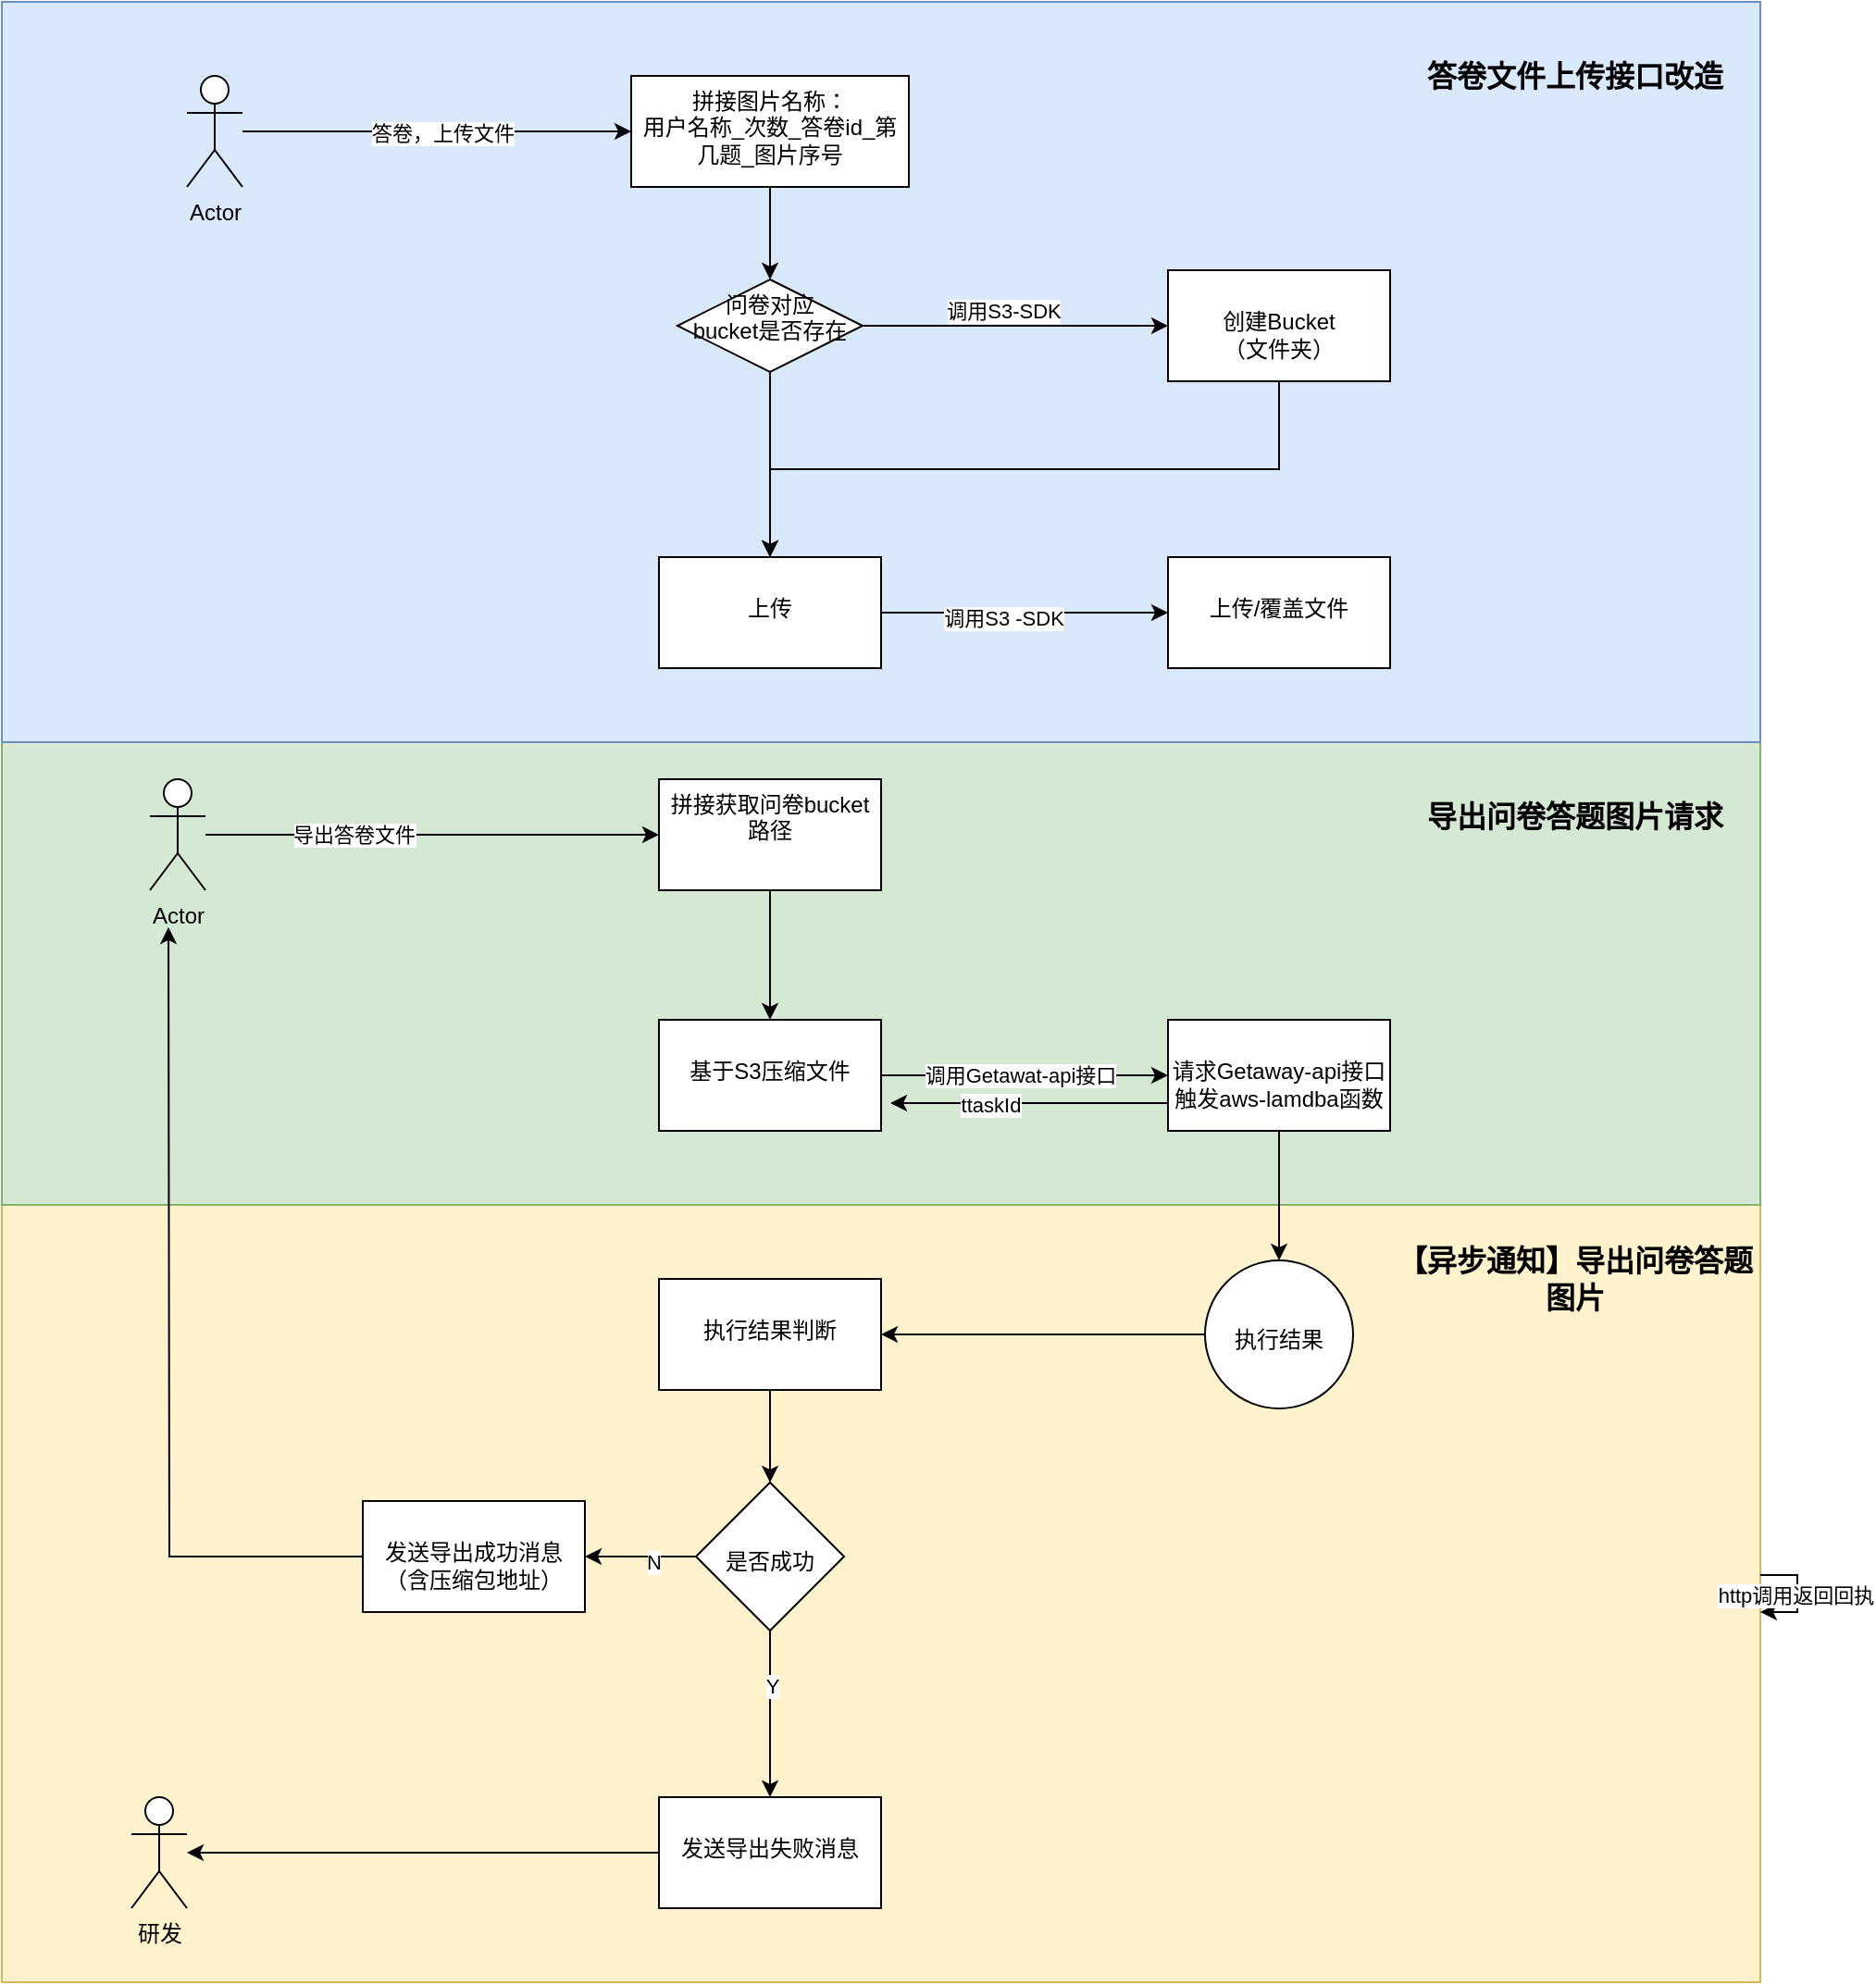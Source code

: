 <mxfile version="22.1.4" type="github">
  <diagram name="第 1 页" id="08leVwi5jezdS8SKqLEw">
    <mxGraphModel dx="2698" dy="1179" grid="1" gridSize="10" guides="1" tooltips="1" connect="1" arrows="1" fold="1" page="1" pageScale="1" pageWidth="827" pageHeight="1169" math="0" shadow="0">
      <root>
        <mxCell id="0" />
        <mxCell id="1" parent="0" />
        <mxCell id="lMnhZXp2UZzIvQjh0jQ3-65" value="" style="rounded=0;whiteSpace=wrap;html=1;fillColor=#fff2cc;strokeColor=#d6b656;" vertex="1" parent="1">
          <mxGeometry x="-150" y="770" width="950" height="420" as="geometry" />
        </mxCell>
        <mxCell id="lMnhZXp2UZzIvQjh0jQ3-64" value="" style="rounded=0;whiteSpace=wrap;html=1;fillColor=#d5e8d4;strokeColor=#82b366;" vertex="1" parent="1">
          <mxGeometry x="-150" y="520" width="950" height="250" as="geometry" />
        </mxCell>
        <mxCell id="lMnhZXp2UZzIvQjh0jQ3-63" value="" style="rounded=0;whiteSpace=wrap;html=1;fillColor=#dae8fc;strokeColor=#6c8ebf;" vertex="1" parent="1">
          <mxGeometry x="-150" y="120" width="950" height="400" as="geometry" />
        </mxCell>
        <mxCell id="lMnhZXp2UZzIvQjh0jQ3-4" value="" style="edgeStyle=orthogonalEdgeStyle;rounded=0;orthogonalLoop=1;jettySize=auto;html=1;" edge="1" parent="1" source="lMnhZXp2UZzIvQjh0jQ3-2" target="lMnhZXp2UZzIvQjh0jQ3-3">
          <mxGeometry relative="1" as="geometry" />
        </mxCell>
        <mxCell id="lMnhZXp2UZzIvQjh0jQ3-5" value="答卷，上传文件" style="edgeLabel;html=1;align=center;verticalAlign=middle;resizable=0;points=[];" vertex="1" connectable="0" parent="lMnhZXp2UZzIvQjh0jQ3-4">
          <mxGeometry x="0.03" y="-1" relative="1" as="geometry">
            <mxPoint as="offset" />
          </mxGeometry>
        </mxCell>
        <mxCell id="lMnhZXp2UZzIvQjh0jQ3-2" value="Actor" style="shape=umlActor;verticalLabelPosition=bottom;verticalAlign=top;html=1;outlineConnect=0;" vertex="1" parent="1">
          <mxGeometry x="-50" y="160" width="30" height="60" as="geometry" />
        </mxCell>
        <mxCell id="lMnhZXp2UZzIvQjh0jQ3-7" value="" style="edgeStyle=orthogonalEdgeStyle;rounded=0;orthogonalLoop=1;jettySize=auto;html=1;" edge="1" parent="1" source="lMnhZXp2UZzIvQjh0jQ3-3" target="lMnhZXp2UZzIvQjh0jQ3-6">
          <mxGeometry relative="1" as="geometry" />
        </mxCell>
        <mxCell id="lMnhZXp2UZzIvQjh0jQ3-3" value="拼接图片名称：&lt;br&gt;用户名称_次数_答卷id_第几题_图片序号" style="whiteSpace=wrap;html=1;verticalAlign=top;" vertex="1" parent="1">
          <mxGeometry x="190" y="160" width="150" height="60" as="geometry" />
        </mxCell>
        <mxCell id="lMnhZXp2UZzIvQjh0jQ3-9" value="" style="edgeStyle=orthogonalEdgeStyle;rounded=0;orthogonalLoop=1;jettySize=auto;html=1;" edge="1" parent="1" source="lMnhZXp2UZzIvQjh0jQ3-6" target="lMnhZXp2UZzIvQjh0jQ3-8">
          <mxGeometry relative="1" as="geometry" />
        </mxCell>
        <mxCell id="lMnhZXp2UZzIvQjh0jQ3-10" value="调用S3-SDK" style="edgeLabel;html=1;align=center;verticalAlign=middle;resizable=0;points=[];" vertex="1" connectable="0" parent="lMnhZXp2UZzIvQjh0jQ3-9">
          <mxGeometry x="-0.371" y="8" relative="1" as="geometry">
            <mxPoint x="24" as="offset" />
          </mxGeometry>
        </mxCell>
        <mxCell id="lMnhZXp2UZzIvQjh0jQ3-12" value="" style="edgeStyle=orthogonalEdgeStyle;rounded=0;orthogonalLoop=1;jettySize=auto;html=1;" edge="1" parent="1" source="lMnhZXp2UZzIvQjh0jQ3-6" target="lMnhZXp2UZzIvQjh0jQ3-11">
          <mxGeometry relative="1" as="geometry" />
        </mxCell>
        <mxCell id="lMnhZXp2UZzIvQjh0jQ3-6" value="问卷对应&lt;br&gt;bucket是否存在" style="rhombus;whiteSpace=wrap;html=1;verticalAlign=top;" vertex="1" parent="1">
          <mxGeometry x="215" y="270" width="100" height="50" as="geometry" />
        </mxCell>
        <mxCell id="lMnhZXp2UZzIvQjh0jQ3-15" style="edgeStyle=orthogonalEdgeStyle;rounded=0;orthogonalLoop=1;jettySize=auto;html=1;exitX=0.5;exitY=1;exitDx=0;exitDy=0;entryX=0.5;entryY=0;entryDx=0;entryDy=0;" edge="1" parent="1" source="lMnhZXp2UZzIvQjh0jQ3-8" target="lMnhZXp2UZzIvQjh0jQ3-11">
          <mxGeometry relative="1" as="geometry" />
        </mxCell>
        <mxCell id="lMnhZXp2UZzIvQjh0jQ3-8" value="&lt;br&gt;创建Bucket&lt;br&gt;（文件夹）" style="whiteSpace=wrap;html=1;verticalAlign=top;" vertex="1" parent="1">
          <mxGeometry x="480" y="265" width="120" height="60" as="geometry" />
        </mxCell>
        <mxCell id="lMnhZXp2UZzIvQjh0jQ3-30" value="" style="edgeStyle=orthogonalEdgeStyle;rounded=0;orthogonalLoop=1;jettySize=auto;html=1;" edge="1" parent="1" source="lMnhZXp2UZzIvQjh0jQ3-11" target="lMnhZXp2UZzIvQjh0jQ3-29">
          <mxGeometry relative="1" as="geometry" />
        </mxCell>
        <mxCell id="lMnhZXp2UZzIvQjh0jQ3-31" value="调用S3 -SDK" style="edgeLabel;html=1;align=center;verticalAlign=middle;resizable=0;points=[];" vertex="1" connectable="0" parent="lMnhZXp2UZzIvQjh0jQ3-30">
          <mxGeometry x="-0.148" y="-3" relative="1" as="geometry">
            <mxPoint as="offset" />
          </mxGeometry>
        </mxCell>
        <mxCell id="lMnhZXp2UZzIvQjh0jQ3-11" value="&lt;br&gt;上传" style="whiteSpace=wrap;html=1;verticalAlign=top;" vertex="1" parent="1">
          <mxGeometry x="205" y="420" width="120" height="60" as="geometry" />
        </mxCell>
        <mxCell id="lMnhZXp2UZzIvQjh0jQ3-18" value="" style="edgeStyle=orthogonalEdgeStyle;rounded=0;orthogonalLoop=1;jettySize=auto;html=1;" edge="1" parent="1" source="lMnhZXp2UZzIvQjh0jQ3-16" target="lMnhZXp2UZzIvQjh0jQ3-17">
          <mxGeometry relative="1" as="geometry" />
        </mxCell>
        <mxCell id="lMnhZXp2UZzIvQjh0jQ3-19" value="导出答卷文件" style="edgeLabel;html=1;align=center;verticalAlign=middle;resizable=0;points=[];" vertex="1" connectable="0" parent="lMnhZXp2UZzIvQjh0jQ3-18">
          <mxGeometry x="-0.543" y="-9" relative="1" as="geometry">
            <mxPoint x="24" y="-9" as="offset" />
          </mxGeometry>
        </mxCell>
        <mxCell id="lMnhZXp2UZzIvQjh0jQ3-16" value="Actor" style="shape=umlActor;verticalLabelPosition=bottom;verticalAlign=top;html=1;outlineConnect=0;" vertex="1" parent="1">
          <mxGeometry x="-70" y="540" width="30" height="60" as="geometry" />
        </mxCell>
        <mxCell id="lMnhZXp2UZzIvQjh0jQ3-21" value="" style="edgeStyle=orthogonalEdgeStyle;rounded=0;orthogonalLoop=1;jettySize=auto;html=1;" edge="1" parent="1" source="lMnhZXp2UZzIvQjh0jQ3-17" target="lMnhZXp2UZzIvQjh0jQ3-20">
          <mxGeometry relative="1" as="geometry" />
        </mxCell>
        <mxCell id="lMnhZXp2UZzIvQjh0jQ3-17" value="拼接获取问卷bucket路径" style="whiteSpace=wrap;html=1;verticalAlign=top;" vertex="1" parent="1">
          <mxGeometry x="205" y="540" width="120" height="60" as="geometry" />
        </mxCell>
        <mxCell id="lMnhZXp2UZzIvQjh0jQ3-34" value="" style="edgeStyle=orthogonalEdgeStyle;rounded=0;orthogonalLoop=1;jettySize=auto;html=1;" edge="1" parent="1" source="lMnhZXp2UZzIvQjh0jQ3-20" target="lMnhZXp2UZzIvQjh0jQ3-33">
          <mxGeometry relative="1" as="geometry" />
        </mxCell>
        <mxCell id="lMnhZXp2UZzIvQjh0jQ3-35" value="调用Getawat-api接口" style="edgeLabel;html=1;align=center;verticalAlign=middle;resizable=0;points=[];" vertex="1" connectable="0" parent="lMnhZXp2UZzIvQjh0jQ3-34">
          <mxGeometry x="-0.419" relative="1" as="geometry">
            <mxPoint x="30" as="offset" />
          </mxGeometry>
        </mxCell>
        <mxCell id="lMnhZXp2UZzIvQjh0jQ3-20" value="&lt;br&gt;基于S3压缩文件" style="whiteSpace=wrap;html=1;verticalAlign=top;" vertex="1" parent="1">
          <mxGeometry x="205" y="670" width="120" height="60" as="geometry" />
        </mxCell>
        <mxCell id="lMnhZXp2UZzIvQjh0jQ3-29" value="&lt;br&gt;上传/覆盖文件" style="whiteSpace=wrap;html=1;verticalAlign=top;" vertex="1" parent="1">
          <mxGeometry x="480" y="420" width="120" height="60" as="geometry" />
        </mxCell>
        <mxCell id="lMnhZXp2UZzIvQjh0jQ3-36" style="edgeStyle=orthogonalEdgeStyle;rounded=0;orthogonalLoop=1;jettySize=auto;html=1;exitX=0;exitY=0.75;exitDx=0;exitDy=0;" edge="1" parent="1" source="lMnhZXp2UZzIvQjh0jQ3-33">
          <mxGeometry relative="1" as="geometry">
            <mxPoint x="330" y="715" as="targetPoint" />
          </mxGeometry>
        </mxCell>
        <mxCell id="lMnhZXp2UZzIvQjh0jQ3-37" value="ttaskId" style="edgeLabel;html=1;align=center;verticalAlign=middle;resizable=0;points=[];" vertex="1" connectable="0" parent="lMnhZXp2UZzIvQjh0jQ3-36">
          <mxGeometry x="0.289" relative="1" as="geometry">
            <mxPoint as="offset" />
          </mxGeometry>
        </mxCell>
        <mxCell id="lMnhZXp2UZzIvQjh0jQ3-41" value="" style="edgeStyle=orthogonalEdgeStyle;rounded=0;orthogonalLoop=1;jettySize=auto;html=1;" edge="1" parent="1" source="lMnhZXp2UZzIvQjh0jQ3-33" target="lMnhZXp2UZzIvQjh0jQ3-40">
          <mxGeometry relative="1" as="geometry" />
        </mxCell>
        <mxCell id="lMnhZXp2UZzIvQjh0jQ3-33" value="&lt;br&gt;请求Getaway-api接口&lt;br style=&quot;border-color: var(--border-color);&quot;&gt;触发aws-lamdba函数" style="whiteSpace=wrap;html=1;verticalAlign=top;" vertex="1" parent="1">
          <mxGeometry x="480" y="670" width="120" height="60" as="geometry" />
        </mxCell>
        <mxCell id="lMnhZXp2UZzIvQjh0jQ3-43" value="" style="edgeStyle=orthogonalEdgeStyle;rounded=0;orthogonalLoop=1;jettySize=auto;html=1;" edge="1" parent="1" source="lMnhZXp2UZzIvQjh0jQ3-65" target="lMnhZXp2UZzIvQjh0jQ3-65">
          <mxGeometry relative="1" as="geometry" />
        </mxCell>
        <mxCell id="lMnhZXp2UZzIvQjh0jQ3-44" value="http调用返回回执" style="edgeLabel;html=1;align=center;verticalAlign=middle;resizable=0;points=[];" vertex="1" connectable="0" parent="lMnhZXp2UZzIvQjh0jQ3-43">
          <mxGeometry x="0.04" y="-1" relative="1" as="geometry">
            <mxPoint as="offset" />
          </mxGeometry>
        </mxCell>
        <mxCell id="lMnhZXp2UZzIvQjh0jQ3-71" style="edgeStyle=orthogonalEdgeStyle;rounded=0;orthogonalLoop=1;jettySize=auto;html=1;exitX=0;exitY=0.5;exitDx=0;exitDy=0;entryX=1;entryY=0.5;entryDx=0;entryDy=0;" edge="1" parent="1" source="lMnhZXp2UZzIvQjh0jQ3-40" target="lMnhZXp2UZzIvQjh0jQ3-42">
          <mxGeometry relative="1" as="geometry" />
        </mxCell>
        <mxCell id="lMnhZXp2UZzIvQjh0jQ3-40" value="&lt;br&gt;&lt;br&gt;执行结果" style="ellipse;whiteSpace=wrap;html=1;verticalAlign=top;" vertex="1" parent="1">
          <mxGeometry x="500" y="800" width="80" height="80" as="geometry" />
        </mxCell>
        <mxCell id="lMnhZXp2UZzIvQjh0jQ3-46" value="" style="edgeStyle=orthogonalEdgeStyle;rounded=0;orthogonalLoop=1;jettySize=auto;html=1;" edge="1" parent="1" source="lMnhZXp2UZzIvQjh0jQ3-42" target="lMnhZXp2UZzIvQjh0jQ3-45">
          <mxGeometry relative="1" as="geometry" />
        </mxCell>
        <mxCell id="lMnhZXp2UZzIvQjh0jQ3-42" value="&lt;br&gt;执行结果判断" style="whiteSpace=wrap;html=1;verticalAlign=top;" vertex="1" parent="1">
          <mxGeometry x="205" y="810" width="120" height="60" as="geometry" />
        </mxCell>
        <mxCell id="lMnhZXp2UZzIvQjh0jQ3-55" value="" style="edgeStyle=orthogonalEdgeStyle;rounded=0;orthogonalLoop=1;jettySize=auto;html=1;" edge="1" parent="1" source="lMnhZXp2UZzIvQjh0jQ3-45" target="lMnhZXp2UZzIvQjh0jQ3-54">
          <mxGeometry relative="1" as="geometry" />
        </mxCell>
        <mxCell id="lMnhZXp2UZzIvQjh0jQ3-56" value="N" style="edgeLabel;html=1;align=center;verticalAlign=middle;resizable=0;points=[];" vertex="1" connectable="0" parent="lMnhZXp2UZzIvQjh0jQ3-55">
          <mxGeometry x="-0.233" y="3" relative="1" as="geometry">
            <mxPoint as="offset" />
          </mxGeometry>
        </mxCell>
        <mxCell id="lMnhZXp2UZzIvQjh0jQ3-58" value="" style="edgeStyle=orthogonalEdgeStyle;rounded=0;orthogonalLoop=1;jettySize=auto;html=1;" edge="1" parent="1" source="lMnhZXp2UZzIvQjh0jQ3-45" target="lMnhZXp2UZzIvQjh0jQ3-57">
          <mxGeometry relative="1" as="geometry" />
        </mxCell>
        <mxCell id="lMnhZXp2UZzIvQjh0jQ3-59" value="Y" style="edgeLabel;html=1;align=center;verticalAlign=middle;resizable=0;points=[];" vertex="1" connectable="0" parent="lMnhZXp2UZzIvQjh0jQ3-58">
          <mxGeometry x="-0.333" y="1" relative="1" as="geometry">
            <mxPoint as="offset" />
          </mxGeometry>
        </mxCell>
        <mxCell id="lMnhZXp2UZzIvQjh0jQ3-45" value="&lt;br&gt;&lt;br&gt;是否成功" style="rhombus;whiteSpace=wrap;html=1;verticalAlign=top;" vertex="1" parent="1">
          <mxGeometry x="225" y="920" width="80" height="80" as="geometry" />
        </mxCell>
        <mxCell id="lMnhZXp2UZzIvQjh0jQ3-60" style="edgeStyle=orthogonalEdgeStyle;rounded=0;orthogonalLoop=1;jettySize=auto;html=1;exitX=0;exitY=0.5;exitDx=0;exitDy=0;" edge="1" parent="1" source="lMnhZXp2UZzIvQjh0jQ3-54">
          <mxGeometry relative="1" as="geometry">
            <mxPoint x="-60" y="620" as="targetPoint" />
          </mxGeometry>
        </mxCell>
        <mxCell id="lMnhZXp2UZzIvQjh0jQ3-54" value="&lt;br&gt;发送导出成功消息（含压缩包地址）" style="whiteSpace=wrap;html=1;verticalAlign=top;" vertex="1" parent="1">
          <mxGeometry x="45" y="930" width="120" height="60" as="geometry" />
        </mxCell>
        <mxCell id="lMnhZXp2UZzIvQjh0jQ3-61" style="edgeStyle=orthogonalEdgeStyle;rounded=0;orthogonalLoop=1;jettySize=auto;html=1;exitX=0;exitY=0.5;exitDx=0;exitDy=0;" edge="1" parent="1" source="lMnhZXp2UZzIvQjh0jQ3-57">
          <mxGeometry relative="1" as="geometry">
            <mxPoint x="-50" y="1120" as="targetPoint" />
          </mxGeometry>
        </mxCell>
        <mxCell id="lMnhZXp2UZzIvQjh0jQ3-57" value="&lt;br&gt;发送导出失败消息" style="whiteSpace=wrap;html=1;verticalAlign=top;" vertex="1" parent="1">
          <mxGeometry x="205" y="1090" width="120" height="60" as="geometry" />
        </mxCell>
        <mxCell id="lMnhZXp2UZzIvQjh0jQ3-62" value="研发" style="shape=umlActor;verticalLabelPosition=bottom;verticalAlign=top;html=1;outlineConnect=0;" vertex="1" parent="1">
          <mxGeometry x="-80" y="1090" width="30" height="60" as="geometry" />
        </mxCell>
        <mxCell id="lMnhZXp2UZzIvQjh0jQ3-73" value="答卷文件上传接口改造" style="text;html=1;strokeColor=none;fillColor=none;align=center;verticalAlign=middle;whiteSpace=wrap;rounded=0;fontStyle=1;fontSize=16;" vertex="1" parent="1">
          <mxGeometry x="600" y="120" width="200" height="80" as="geometry" />
        </mxCell>
        <mxCell id="lMnhZXp2UZzIvQjh0jQ3-74" value="导出问卷答题图片请求" style="text;html=1;strokeColor=none;fillColor=none;align=center;verticalAlign=middle;whiteSpace=wrap;rounded=0;fontStyle=1;fontSize=16;" vertex="1" parent="1">
          <mxGeometry x="600" y="520" width="200" height="80" as="geometry" />
        </mxCell>
        <mxCell id="lMnhZXp2UZzIvQjh0jQ3-75" value="【异步通知】导出问卷答题图片" style="text;html=1;strokeColor=none;fillColor=none;align=center;verticalAlign=middle;whiteSpace=wrap;rounded=0;fontStyle=1;fontSize=16;" vertex="1" parent="1">
          <mxGeometry x="600" y="770" width="200" height="80" as="geometry" />
        </mxCell>
      </root>
    </mxGraphModel>
  </diagram>
</mxfile>
